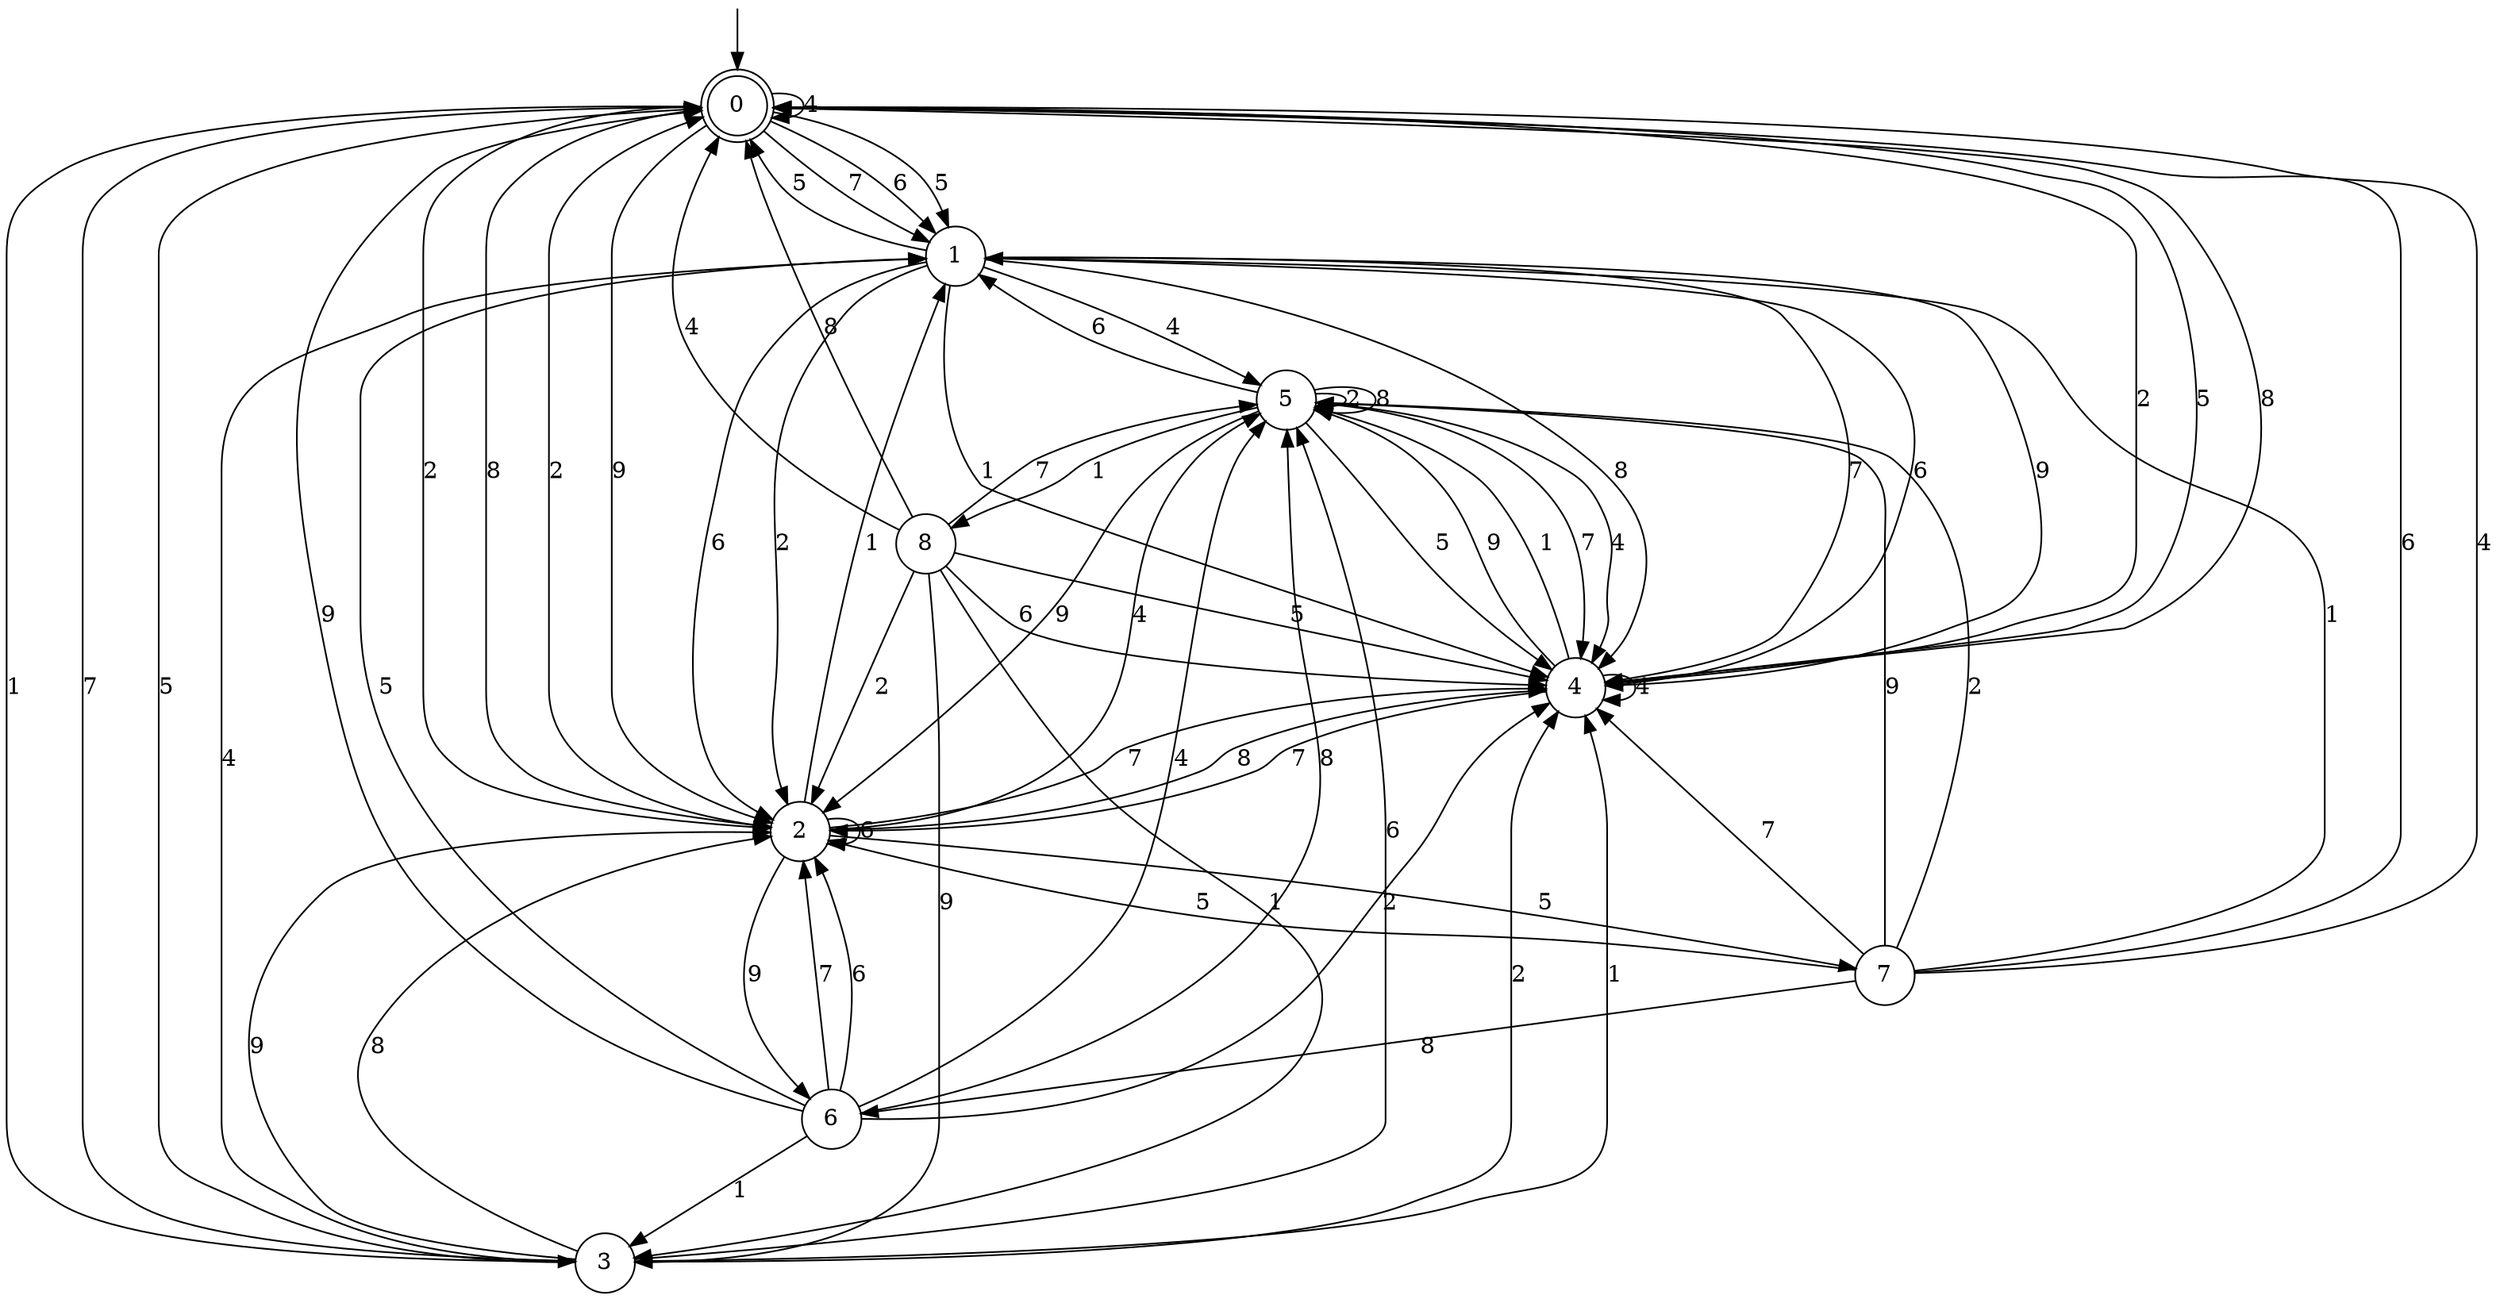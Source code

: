 digraph g {

	s0 [shape="doublecircle" label="0"];
	s1 [shape="circle" label="1"];
	s2 [shape="circle" label="2"];
	s3 [shape="circle" label="3"];
	s4 [shape="circle" label="4"];
	s5 [shape="circle" label="5"];
	s6 [shape="circle" label="6"];
	s7 [shape="circle" label="7"];
	s8 [shape="circle" label="8"];
	s0 -> s1 [label="7"];
	s0 -> s2 [label="9"];
	s0 -> s1 [label="6"];
	s0 -> s2 [label="2"];
	s0 -> s1 [label="5"];
	s0 -> s3 [label="1"];
	s0 -> s0 [label="4"];
	s0 -> s2 [label="8"];
	s1 -> s4 [label="7"];
	s1 -> s4 [label="9"];
	s1 -> s2 [label="6"];
	s1 -> s2 [label="2"];
	s1 -> s0 [label="5"];
	s1 -> s4 [label="1"];
	s1 -> s5 [label="4"];
	s1 -> s4 [label="8"];
	s2 -> s4 [label="7"];
	s2 -> s6 [label="9"];
	s2 -> s2 [label="6"];
	s2 -> s0 [label="2"];
	s2 -> s7 [label="5"];
	s2 -> s1 [label="1"];
	s2 -> s5 [label="4"];
	s2 -> s4 [label="8"];
	s3 -> s0 [label="7"];
	s3 -> s2 [label="9"];
	s3 -> s5 [label="6"];
	s3 -> s4 [label="2"];
	s3 -> s0 [label="5"];
	s3 -> s4 [label="1"];
	s3 -> s1 [label="4"];
	s3 -> s2 [label="8"];
	s4 -> s2 [label="7"];
	s4 -> s5 [label="9"];
	s4 -> s1 [label="6"];
	s4 -> s0 [label="2"];
	s4 -> s0 [label="5"];
	s4 -> s5 [label="1"];
	s4 -> s4 [label="4"];
	s4 -> s0 [label="8"];
	s5 -> s4 [label="7"];
	s5 -> s2 [label="9"];
	s5 -> s1 [label="6"];
	s5 -> s5 [label="2"];
	s5 -> s4 [label="5"];
	s5 -> s8 [label="1"];
	s5 -> s4 [label="4"];
	s5 -> s5 [label="8"];
	s6 -> s2 [label="7"];
	s6 -> s0 [label="9"];
	s6 -> s2 [label="6"];
	s6 -> s4 [label="2"];
	s6 -> s1 [label="5"];
	s6 -> s3 [label="1"];
	s6 -> s5 [label="4"];
	s6 -> s5 [label="8"];
	s7 -> s4 [label="7"];
	s7 -> s5 [label="9"];
	s7 -> s0 [label="6"];
	s7 -> s5 [label="2"];
	s7 -> s2 [label="5"];
	s7 -> s1 [label="1"];
	s7 -> s0 [label="4"];
	s7 -> s6 [label="8"];
	s8 -> s5 [label="7"];
	s8 -> s3 [label="9"];
	s8 -> s4 [label="6"];
	s8 -> s2 [label="2"];
	s8 -> s4 [label="5"];
	s8 -> s3 [label="1"];
	s8 -> s0 [label="4"];
	s8 -> s0 [label="8"];

__start0 [label="" shape="none" width="0" height="0"];
__start0 -> s0;

}
